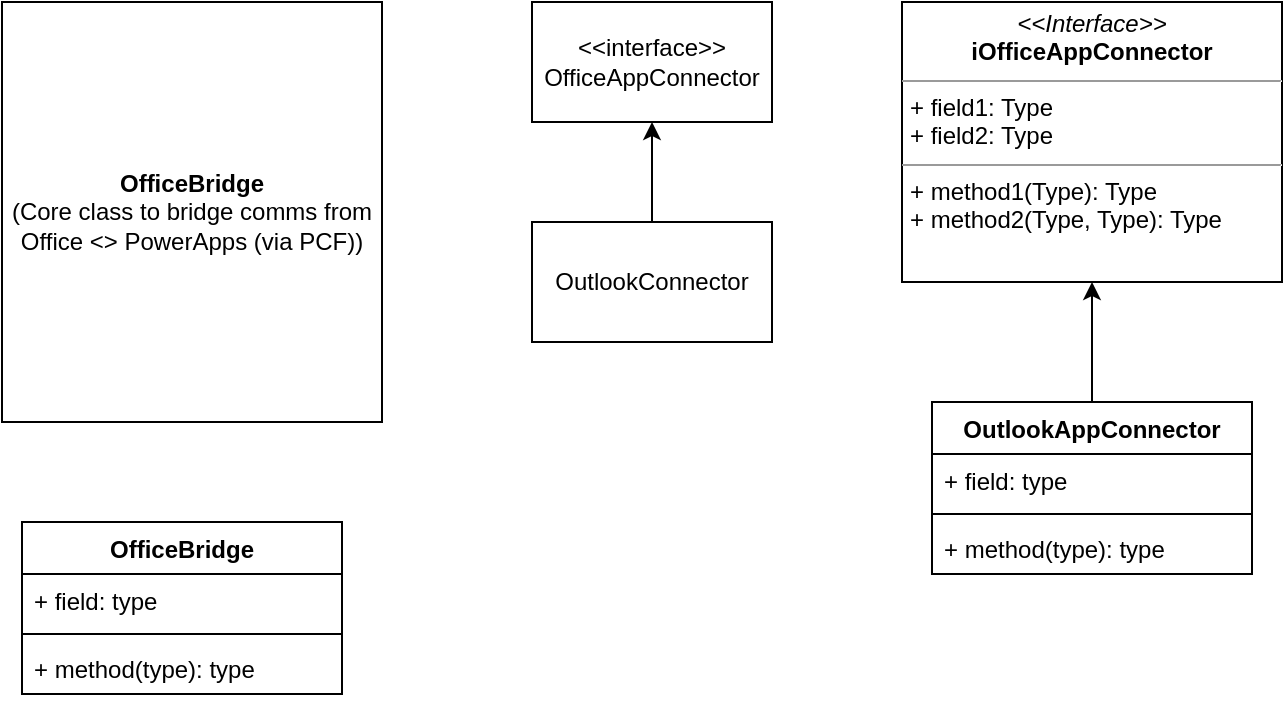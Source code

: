 <mxfile>
    <diagram id="XTPuL1wm-lhwQrugIu8Y" name="Class Diagram">
        <mxGraphModel dx="469" dy="553" grid="1" gridSize="10" guides="1" tooltips="1" connect="1" arrows="1" fold="1" page="1" pageScale="1" pageWidth="850" pageHeight="1100" math="0" shadow="0">
            <root>
                <mxCell id="0"/>
                <mxCell id="1" parent="0"/>
                <mxCell id="2" value="&lt;b&gt;OfficeBridge&lt;/b&gt;&lt;br&gt;(Core class to bridge comms from Office &amp;lt;&amp;gt; PowerApps (via PCF))" style="rounded=0;whiteSpace=wrap;html=1;" vertex="1" parent="1">
                    <mxGeometry x="40" y="40" width="190" height="210" as="geometry"/>
                </mxCell>
                <mxCell id="14" style="edgeStyle=none;html=1;entryX=0.5;entryY=1;entryDx=0;entryDy=0;" edge="1" parent="1" source="8" target="13">
                    <mxGeometry relative="1" as="geometry"/>
                </mxCell>
                <mxCell id="8" value="OutlookConnector" style="rounded=0;whiteSpace=wrap;html=1;" vertex="1" parent="1">
                    <mxGeometry x="305" y="150" width="120" height="60" as="geometry"/>
                </mxCell>
                <mxCell id="13" value="&amp;lt;&amp;lt;interface&amp;gt;&amp;gt;&lt;br&gt;OfficeAppConnector" style="rounded=0;whiteSpace=wrap;html=1;" vertex="1" parent="1">
                    <mxGeometry x="305" y="40" width="120" height="60" as="geometry"/>
                </mxCell>
                <mxCell id="15" value="&lt;p style=&quot;margin:0px;margin-top:4px;text-align:center;&quot;&gt;&lt;i&gt;&amp;lt;&amp;lt;Interface&amp;gt;&amp;gt;&lt;/i&gt;&lt;br&gt;&lt;b&gt;iOfficeAppConnector&lt;/b&gt;&lt;/p&gt;&lt;hr size=&quot;1&quot;&gt;&lt;p style=&quot;margin:0px;margin-left:4px;&quot;&gt;+ field1: Type&lt;br&gt;+ field2: Type&lt;/p&gt;&lt;hr size=&quot;1&quot;&gt;&lt;p style=&quot;margin:0px;margin-left:4px;&quot;&gt;+ method1(Type): Type&lt;br&gt;+ method2(Type, Type): Type&lt;/p&gt;" style="verticalAlign=top;align=left;overflow=fill;fontSize=12;fontFamily=Helvetica;html=1;" vertex="1" parent="1">
                    <mxGeometry x="490" y="40" width="190" height="140" as="geometry"/>
                </mxCell>
                <mxCell id="20" style="edgeStyle=none;html=1;entryX=0.5;entryY=1;entryDx=0;entryDy=0;" edge="1" parent="1" source="16" target="15">
                    <mxGeometry relative="1" as="geometry"/>
                </mxCell>
                <mxCell id="16" value="OutlookAppConnector" style="swimlane;fontStyle=1;align=center;verticalAlign=top;childLayout=stackLayout;horizontal=1;startSize=26;horizontalStack=0;resizeParent=1;resizeParentMax=0;resizeLast=0;collapsible=1;marginBottom=0;" vertex="1" parent="1">
                    <mxGeometry x="505" y="240" width="160" height="86" as="geometry"/>
                </mxCell>
                <mxCell id="17" value="+ field: type" style="text;strokeColor=none;fillColor=none;align=left;verticalAlign=top;spacingLeft=4;spacingRight=4;overflow=hidden;rotatable=0;points=[[0,0.5],[1,0.5]];portConstraint=eastwest;" vertex="1" parent="16">
                    <mxGeometry y="26" width="160" height="26" as="geometry"/>
                </mxCell>
                <mxCell id="18" value="" style="line;strokeWidth=1;fillColor=none;align=left;verticalAlign=middle;spacingTop=-1;spacingLeft=3;spacingRight=3;rotatable=0;labelPosition=right;points=[];portConstraint=eastwest;strokeColor=inherit;" vertex="1" parent="16">
                    <mxGeometry y="52" width="160" height="8" as="geometry"/>
                </mxCell>
                <mxCell id="19" value="+ method(type): type" style="text;strokeColor=none;fillColor=none;align=left;verticalAlign=top;spacingLeft=4;spacingRight=4;overflow=hidden;rotatable=0;points=[[0,0.5],[1,0.5]];portConstraint=eastwest;" vertex="1" parent="16">
                    <mxGeometry y="60" width="160" height="26" as="geometry"/>
                </mxCell>
                <mxCell id="21" value="OfficeBridge" style="swimlane;fontStyle=1;align=center;verticalAlign=top;childLayout=stackLayout;horizontal=1;startSize=26;horizontalStack=0;resizeParent=1;resizeParentMax=0;resizeLast=0;collapsible=1;marginBottom=0;" vertex="1" parent="1">
                    <mxGeometry x="50" y="300" width="160" height="86" as="geometry">
                        <mxRectangle x="160" y="320" width="100" height="30" as="alternateBounds"/>
                    </mxGeometry>
                </mxCell>
                <mxCell id="22" value="+ field: type" style="text;strokeColor=none;fillColor=none;align=left;verticalAlign=top;spacingLeft=4;spacingRight=4;overflow=hidden;rotatable=0;points=[[0,0.5],[1,0.5]];portConstraint=eastwest;" vertex="1" parent="21">
                    <mxGeometry y="26" width="160" height="26" as="geometry"/>
                </mxCell>
                <mxCell id="23" value="" style="line;strokeWidth=1;fillColor=none;align=left;verticalAlign=middle;spacingTop=-1;spacingLeft=3;spacingRight=3;rotatable=0;labelPosition=right;points=[];portConstraint=eastwest;strokeColor=inherit;" vertex="1" parent="21">
                    <mxGeometry y="52" width="160" height="8" as="geometry"/>
                </mxCell>
                <mxCell id="24" value="+ method(type): type" style="text;strokeColor=none;fillColor=none;align=left;verticalAlign=top;spacingLeft=4;spacingRight=4;overflow=hidden;rotatable=0;points=[[0,0.5],[1,0.5]];portConstraint=eastwest;" vertex="1" parent="21">
                    <mxGeometry y="60" width="160" height="26" as="geometry"/>
                </mxCell>
            </root>
        </mxGraphModel>
    </diagram>
    <diagram id="5T9pJHF73vHLstXOYDrP" name="Logic Flowchart">
        <mxGraphModel dx="469" dy="553" grid="1" gridSize="10" guides="1" tooltips="1" connect="1" arrows="1" fold="1" page="1" pageScale="1" pageWidth="850" pageHeight="1100" math="0" shadow="0">
            <root>
                <mxCell id="0"/>
                <mxCell id="1" parent="0"/>
                <mxCell id="mZxmzSs0JvttlVAv_ivW-3" value="" style="edgeStyle=none;html=1;" edge="1" parent="1" source="mZxmzSs0JvttlVAv_ivW-1" target="mZxmzSs0JvttlVAv_ivW-2">
                    <mxGeometry relative="1" as="geometry"/>
                </mxCell>
                <mxCell id="mZxmzSs0JvttlVAv_ivW-1" value="Create&lt;br&gt;OfficeBridge" style="rounded=0;whiteSpace=wrap;html=1;" vertex="1" parent="1">
                    <mxGeometry x="50" y="50" width="120" height="60" as="geometry"/>
                </mxCell>
                <mxCell id="mZxmzSs0JvttlVAv_ivW-2" value="Add Event Handler for PostMessage" style="whiteSpace=wrap;html=1;fillColor=rgb(24, 20, 29);rounded=0;" vertex="1" parent="1">
                    <mxGeometry x="250" y="50" width="120" height="60" as="geometry"/>
                </mxCell>
                <mxCell id="mZxmzSs0JvttlVAv_ivW-9" value="" style="edgeStyle=none;html=1;" edge="1" parent="1" source="mZxmzSs0JvttlVAv_ivW-6" target="mZxmzSs0JvttlVAv_ivW-8">
                    <mxGeometry relative="1" as="geometry"/>
                </mxCell>
                <mxCell id="mZxmzSs0JvttlVAv_ivW-6" value="Generator &lt;br&gt;App-Specific &lt;br&gt;Connector" style="whiteSpace=wrap;html=1;fillColor=rgb(24, 20, 29);rounded=0;" vertex="1" parent="1">
                    <mxGeometry x="200" y="150" width="120" height="60" as="geometry"/>
                </mxCell>
                <mxCell id="mZxmzSs0JvttlVAv_ivW-11" value="" style="edgeStyle=none;html=1;" edge="1" parent="1" source="mZxmzSs0JvttlVAv_ivW-8" target="mZxmzSs0JvttlVAv_ivW-10">
                    <mxGeometry relative="1" as="geometry"/>
                </mxCell>
                <mxCell id="mZxmzSs0JvttlVAv_ivW-8" value="OutlookConnector" style="rounded=0;whiteSpace=wrap;html=1;" vertex="1" parent="1">
                    <mxGeometry x="365" y="150" width="120" height="60" as="geometry"/>
                </mxCell>
                <mxCell id="mZxmzSs0JvttlVAv_ivW-15" value="" style="edgeStyle=none;html=1;" edge="1" parent="1" source="mZxmzSs0JvttlVAv_ivW-10" target="mZxmzSs0JvttlVAv_ivW-14">
                    <mxGeometry relative="1" as="geometry"/>
                </mxCell>
                <mxCell id="mZxmzSs0JvttlVAv_ivW-10" value="Add ItemChanged Event Handler" style="whiteSpace=wrap;html=1;fillColor=rgb(24, 20, 29);rounded=0;" vertex="1" parent="1">
                    <mxGeometry x="530" y="150" width="120" height="60" as="geometry"/>
                </mxCell>
                <mxCell id="mZxmzSs0JvttlVAv_ivW-17" value="Yes" style="edgeStyle=none;html=1;" edge="1" parent="1" source="mZxmzSs0JvttlVAv_ivW-14" target="mZxmzSs0JvttlVAv_ivW-16">
                    <mxGeometry relative="1" as="geometry"/>
                </mxCell>
                <mxCell id="mZxmzSs0JvttlVAv_ivW-14" value="Is PCF Ready?" style="rhombus;whiteSpace=wrap;html=1;fillColor=rgb(24, 20, 29);rounded=0;" vertex="1" parent="1">
                    <mxGeometry x="700" y="140" width="80" height="80" as="geometry"/>
                </mxCell>
                <mxCell id="mZxmzSs0JvttlVAv_ivW-16" value="Connector:&lt;br&gt;Load Office Object" style="whiteSpace=wrap;html=1;fillColor=rgb(24, 20, 29);rounded=0;" vertex="1" parent="1">
                    <mxGeometry x="680" y="270" width="120" height="60" as="geometry"/>
                </mxCell>
                <mxCell id="mZxmzSs0JvttlVAv_ivW-21" style="edgeStyle=none;html=1;entryX=0;entryY=0.5;entryDx=0;entryDy=0;" edge="1" parent="1" source="mZxmzSs0JvttlVAv_ivW-20" target="mZxmzSs0JvttlVAv_ivW-6">
                    <mxGeometry relative="1" as="geometry"/>
                </mxCell>
                <mxCell id="mZxmzSs0JvttlVAv_ivW-20" value="Event: Office.Ready" style="ellipse;whiteSpace=wrap;html=1;aspect=fixed;" vertex="1" parent="1">
                    <mxGeometry x="70" y="140" width="80" height="80" as="geometry"/>
                </mxCell>
                <mxCell id="mZxmzSs0JvttlVAv_ivW-24" value="" style="edgeStyle=none;html=1;" edge="1" parent="1" source="mZxmzSs0JvttlVAv_ivW-22" target="mZxmzSs0JvttlVAv_ivW-23">
                    <mxGeometry relative="1" as="geometry"/>
                </mxCell>
                <mxCell id="mZxmzSs0JvttlVAv_ivW-22" value="Event: PostMessage Received" style="ellipse;whiteSpace=wrap;html=1;aspect=fixed;" vertex="1" parent="1">
                    <mxGeometry x="70" y="380" width="80" height="80" as="geometry"/>
                </mxCell>
                <mxCell id="mZxmzSs0JvttlVAv_ivW-28" value="Yes" style="edgeStyle=none;html=1;fontSize=12;" edge="1" parent="1" source="mZxmzSs0JvttlVAv_ivW-23" target="mZxmzSs0JvttlVAv_ivW-27">
                    <mxGeometry relative="1" as="geometry"/>
                </mxCell>
                <mxCell id="mZxmzSs0JvttlVAv_ivW-23" value="MessageType = PCF.Ready?" style="rhombus;whiteSpace=wrap;html=1;fillColor=rgb(24, 20, 29);fontSize=9;" vertex="1" parent="1">
                    <mxGeometry x="220" y="380" width="80" height="80" as="geometry"/>
                </mxCell>
                <mxCell id="mZxmzSs0JvttlVAv_ivW-31" value="" style="edgeStyle=none;html=1;fontSize=12;" edge="1" parent="1" source="mZxmzSs0JvttlVAv_ivW-25" target="mZxmzSs0JvttlVAv_ivW-30">
                    <mxGeometry relative="1" as="geometry"/>
                </mxCell>
                <mxCell id="mZxmzSs0JvttlVAv_ivW-25" value="Load Office Object" style="whiteSpace=wrap;html=1;fontSize=12;fillColor=rgb(24, 20, 29);" vertex="1" parent="1">
                    <mxGeometry x="510" y="390" width="120" height="60" as="geometry"/>
                </mxCell>
                <mxCell id="mZxmzSs0JvttlVAv_ivW-29" value="Yes" style="edgeStyle=none;html=1;fontSize=12;" edge="1" parent="1" source="mZxmzSs0JvttlVAv_ivW-27" target="mZxmzSs0JvttlVAv_ivW-25">
                    <mxGeometry relative="1" as="geometry"/>
                </mxCell>
                <mxCell id="mZxmzSs0JvttlVAv_ivW-27" value="Connector&lt;br&gt;Exists?" style="rhombus;whiteSpace=wrap;html=1;fontSize=9;fillColor=rgb(24, 20, 29);" vertex="1" parent="1">
                    <mxGeometry x="385" y="380" width="80" height="80" as="geometry"/>
                </mxCell>
                <mxCell id="mZxmzSs0JvttlVAv_ivW-30" value="Send Office Object&lt;br&gt;(if Ready)" style="whiteSpace=wrap;html=1;fillColor=rgb(24, 20, 29);" vertex="1" parent="1">
                    <mxGeometry x="680" y="390" width="120" height="60" as="geometry"/>
                </mxCell>
            </root>
        </mxGraphModel>
    </diagram>
</mxfile>